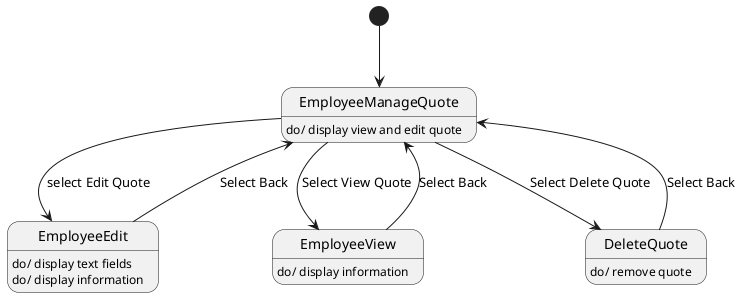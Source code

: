 @startuml
[*] --> EmployeeManageQuote
EmployeeManageQuote : do/ display view and edit quote

EmployeeManageQuote --> EmployeeEdit : select Edit Quote
EmployeeEdit : do/ display text fields
EmployeeEdit: do/ display information

EmployeeManageQuote --> EmployeeView :  Select View Quote
EmployeeView : do/ display information

EmployeeManageQuote --> DeleteQuote : Select Delete Quote
DeleteQuote: do/ remove quote

DeleteQuote --> EmployeeManageQuote : Select Back
EmployeeView --> EmployeeManageQuote : Select Back
EmployeeEdit --> EmployeeManageQuote : Select Back
@enduml